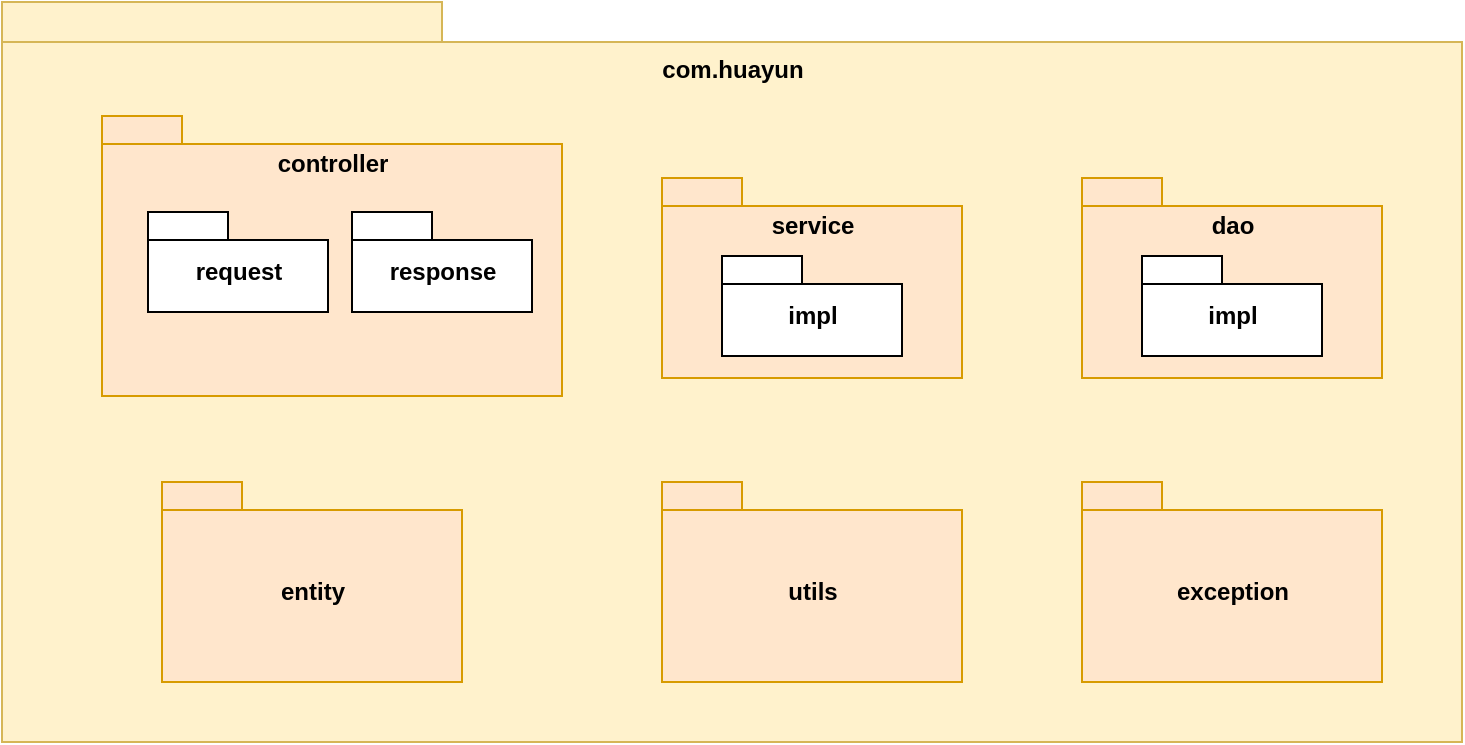 <mxfile version="20.0.3" type="github">
  <diagram id="-yz2T1mOu4Fy1w3xpy8L" name="Page-1">
    <mxGraphModel dx="981" dy="503" grid="1" gridSize="10" guides="1" tooltips="1" connect="1" arrows="1" fold="1" page="1" pageScale="1" pageWidth="827" pageHeight="1169" math="0" shadow="0">
      <root>
        <mxCell id="0" />
        <mxCell id="1" parent="0" />
        <mxCell id="-uH1XeUTPufhPMCJsygV-8" value="com.huayun" style="shape=folder;fontStyle=1;spacingTop=20;tabWidth=220;tabHeight=20;tabPosition=left;html=1;labelPosition=center;verticalLabelPosition=middle;align=center;verticalAlign=top;textDirection=rtl;fillColor=#fff2cc;strokeColor=#d6b656;" parent="1" vertex="1">
          <mxGeometry x="40" y="230" width="730" height="370" as="geometry" />
        </mxCell>
        <mxCell id="-uH1XeUTPufhPMCJsygV-9" value="controller" style="shape=folder;fontStyle=1;spacingTop=10;tabWidth=40;tabHeight=14;tabPosition=left;html=1;verticalAlign=top;fillColor=#ffe6cc;strokeColor=#d79b00;" parent="1" vertex="1">
          <mxGeometry x="90" y="287" width="230" height="140" as="geometry" />
        </mxCell>
        <mxCell id="-uH1XeUTPufhPMCJsygV-13" value="request" style="shape=folder;fontStyle=1;spacingTop=10;tabWidth=40;tabHeight=14;tabPosition=left;html=1;verticalAlign=middle;" parent="1" vertex="1">
          <mxGeometry x="113" y="335" width="90" height="50" as="geometry" />
        </mxCell>
        <mxCell id="-uH1XeUTPufhPMCJsygV-14" value="response" style="shape=folder;fontStyle=1;spacingTop=10;tabWidth=40;tabHeight=14;tabPosition=left;html=1;verticalAlign=middle;" parent="1" vertex="1">
          <mxGeometry x="215" y="335" width="90" height="50" as="geometry" />
        </mxCell>
        <mxCell id="-uH1XeUTPufhPMCJsygV-15" value="service" style="shape=folder;fontStyle=1;spacingTop=10;tabWidth=40;tabHeight=14;tabPosition=left;html=1;verticalAlign=top;fillColor=#ffe6cc;strokeColor=#d79b00;" parent="1" vertex="1">
          <mxGeometry x="370" y="318" width="150" height="100" as="geometry" />
        </mxCell>
        <mxCell id="-uH1XeUTPufhPMCJsygV-16" value="impl" style="shape=folder;fontStyle=1;spacingTop=10;tabWidth=40;tabHeight=14;tabPosition=left;html=1;verticalAlign=middle;" parent="1" vertex="1">
          <mxGeometry x="400" y="357" width="90" height="50" as="geometry" />
        </mxCell>
        <mxCell id="-uH1XeUTPufhPMCJsygV-22" value="dao" style="shape=folder;fontStyle=1;spacingTop=10;tabWidth=40;tabHeight=14;tabPosition=left;html=1;verticalAlign=top;fillColor=#ffe6cc;strokeColor=#d79b00;" parent="1" vertex="1">
          <mxGeometry x="580" y="318" width="150" height="100" as="geometry" />
        </mxCell>
        <mxCell id="-uH1XeUTPufhPMCJsygV-23" value="impl" style="shape=folder;fontStyle=1;spacingTop=10;tabWidth=40;tabHeight=14;tabPosition=left;html=1;verticalAlign=middle;" parent="1" vertex="1">
          <mxGeometry x="610" y="357" width="90" height="50" as="geometry" />
        </mxCell>
        <mxCell id="-uH1XeUTPufhPMCJsygV-24" value="entity" style="shape=folder;fontStyle=1;spacingTop=10;tabWidth=40;tabHeight=14;tabPosition=left;html=1;verticalAlign=middle;fillColor=#ffe6cc;strokeColor=#d79b00;" parent="1" vertex="1">
          <mxGeometry x="120" y="470" width="150" height="100" as="geometry" />
        </mxCell>
        <mxCell id="-uH1XeUTPufhPMCJsygV-25" value="utils" style="shape=folder;fontStyle=1;spacingTop=10;tabWidth=40;tabHeight=14;tabPosition=left;html=1;verticalAlign=middle;fillColor=#ffe6cc;strokeColor=#d79b00;" parent="1" vertex="1">
          <mxGeometry x="370" y="470" width="150" height="100" as="geometry" />
        </mxCell>
        <mxCell id="-uH1XeUTPufhPMCJsygV-26" value="exception" style="shape=folder;fontStyle=1;spacingTop=10;tabWidth=40;tabHeight=14;tabPosition=left;html=1;verticalAlign=middle;fillColor=#ffe6cc;strokeColor=#d79b00;" parent="1" vertex="1">
          <mxGeometry x="580" y="470" width="150" height="100" as="geometry" />
        </mxCell>
      </root>
    </mxGraphModel>
  </diagram>
</mxfile>
